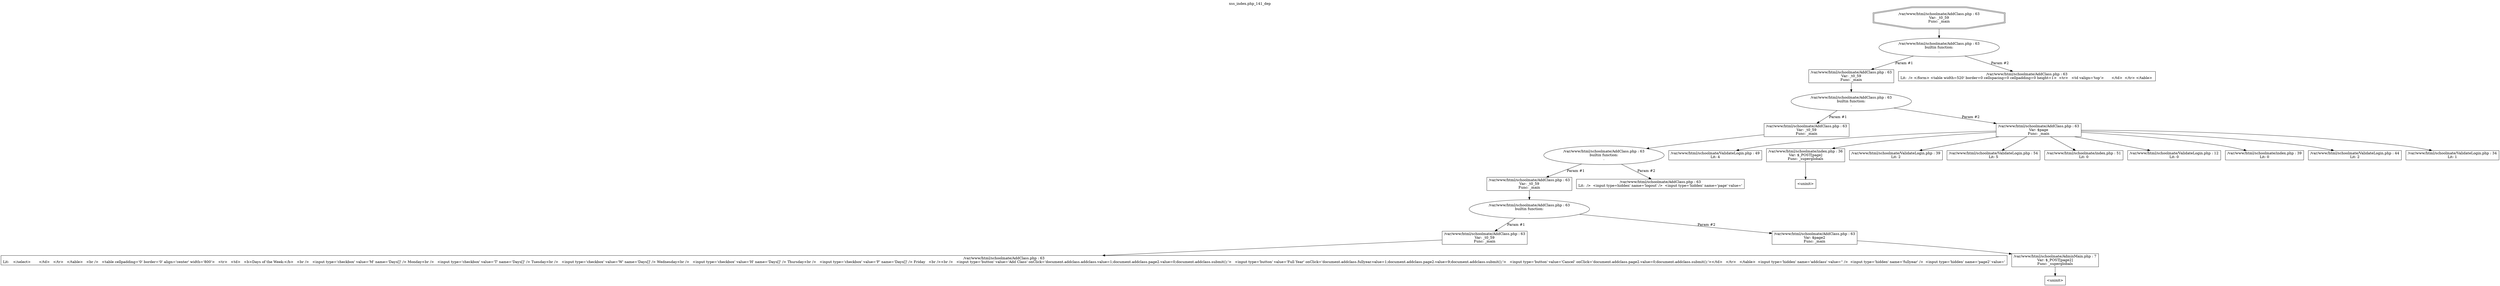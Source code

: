 digraph cfg {
  label="xss_index.php_141_dep";
  labelloc=t;
  n1 [shape=doubleoctagon, label="/var/www/html/schoolmate/AddClass.php : 63\nVar: _t0_59\nFunc: _main\n"];
  n2 [shape=ellipse, label="/var/www/html/schoolmate/AddClass.php : 63\nbuiltin function:\n.\n"];
  n3 [shape=box, label="/var/www/html/schoolmate/AddClass.php : 63\nVar: _t0_59\nFunc: _main\n"];
  n4 [shape=ellipse, label="/var/www/html/schoolmate/AddClass.php : 63\nbuiltin function:\n.\n"];
  n5 [shape=box, label="/var/www/html/schoolmate/AddClass.php : 63\nVar: _t0_59\nFunc: _main\n"];
  n6 [shape=ellipse, label="/var/www/html/schoolmate/AddClass.php : 63\nbuiltin function:\n.\n"];
  n7 [shape=box, label="/var/www/html/schoolmate/AddClass.php : 63\nVar: _t0_59\nFunc: _main\n"];
  n8 [shape=ellipse, label="/var/www/html/schoolmate/AddClass.php : 63\nbuiltin function:\n.\n"];
  n9 [shape=box, label="/var/www/html/schoolmate/AddClass.php : 63\nVar: _t0_59\nFunc: _main\n"];
  n10 [shape=box, label="/var/www/html/schoolmate/AddClass.php : 63\nLit: 	 </select>	</td>   </tr>   </table>   <br />   <table cellpadding='0' border='0' align='center' width='800'>   <tr>   <td>   <b>Days of the Week:</b>   <br />   <input type='checkbox' value='M' name='Days[]' /> Monday<br />   <input type='checkbox' value='T' name='Days[]' /> Tuesday<br />   <input type='checkbox' value='W' name='Days[]' /> Wednesday<br />   <input type='checkbox' value='H' name='Days[]' /> Thursday<br />   <input type='checkbox' value='F' name='Days[]' /> Friday   <br /><br />   <input type='button' value='Add Class' onClick='document.addclass.addclass.value=1;document.addclass.page2.value=0;document.addclass.submit();'>   <input type='button' value='Full Year' onClick='document.addclass.fullyear.value=1;document.addclass.page2.value=9;document.addclass.submit();'>   <input type='button' value='Cancel' onClick='document.addclass.page2.value=0;document.addclass.submit();'></td>   </tr>   </table>  <input type='hidden' name='addclass' value='' />  <input type='hidden' name='fullyear' />  <input type='hidden' name='page2' value='\n"];
  n11 [shape=box, label="/var/www/html/schoolmate/AddClass.php : 63\nVar: $page2\nFunc: _main\n"];
  n12 [shape=box, label="/var/www/html/schoolmate/AdminMain.php : 7\nVar: $_POST[page2]\nFunc: _superglobals\n"];
  n13 [shape=box, label="<uninit>"];
  n14 [shape=box, label="/var/www/html/schoolmate/AddClass.php : 63\nLit:  />  <input type=hidden' name='logout' />  <input type='hidden' name='page' value='\n"];
  n15 [shape=box, label="/var/www/html/schoolmate/AddClass.php : 63\nVar: $page\nFunc: _main\n"];
  n16 [shape=box, label="/var/www/html/schoolmate/ValidateLogin.php : 49\nLit: 4\n"];
  n17 [shape=box, label="/var/www/html/schoolmate/index.php : 36\nVar: $_POST[page]\nFunc: _superglobals\n"];
  n18 [shape=box, label="<uninit>"];
  n19 [shape=box, label="/var/www/html/schoolmate/ValidateLogin.php : 39\nLit: 2\n"];
  n20 [shape=box, label="/var/www/html/schoolmate/ValidateLogin.php : 54\nLit: 5\n"];
  n21 [shape=box, label="/var/www/html/schoolmate/index.php : 51\nLit: 0\n"];
  n22 [shape=box, label="/var/www/html/schoolmate/ValidateLogin.php : 12\nLit: 0\n"];
  n23 [shape=box, label="/var/www/html/schoolmate/index.php : 39\nLit: 0\n"];
  n24 [shape=box, label="/var/www/html/schoolmate/ValidateLogin.php : 44\nLit: 2\n"];
  n25 [shape=box, label="/var/www/html/schoolmate/ValidateLogin.php : 34\nLit: 1\n"];
  n26 [shape=box, label="/var/www/html/schoolmate/AddClass.php : 63\nLit:  /> </form> <table width=520' border=0 cellspacing=0 cellpadding=0 height=1>  <tr>   <td valign='top'>	&nbsp;   </td>  </tr> </table> \n"];
  n1 -> n2;
  n3 -> n4;
  n5 -> n6;
  n7 -> n8;
  n9 -> n10;
  n8 -> n9[label="Param #1"];
  n8 -> n11[label="Param #2"];
  n12 -> n13;
  n11 -> n12;
  n6 -> n7[label="Param #1"];
  n6 -> n14[label="Param #2"];
  n4 -> n5[label="Param #1"];
  n4 -> n15[label="Param #2"];
  n15 -> n16;
  n15 -> n17;
  n15 -> n19;
  n15 -> n20;
  n15 -> n21;
  n15 -> n22;
  n15 -> n23;
  n15 -> n24;
  n15 -> n25;
  n17 -> n18;
  n2 -> n3[label="Param #1"];
  n2 -> n26[label="Param #2"];
}
